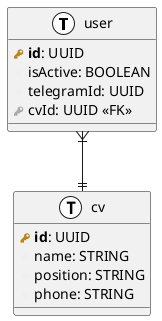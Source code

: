  @startuml
!define primary_key(x) <b><color:#b8861b><&key></color> x</b>
!define foreign_key(x) <color:#aaaaaa><&key></color> x
!define column(x) <color:#efefef><&media-record></color> x
!define table(x) entity x << (T, white) >>
table( user ) {
  primary_key( id ): UUID
  column( isActive ): BOOLEAN
  column( telegramId ): UUID
  foreign_key( cvId ): UUID <<FK>>
}
table( cv ) {
  primary_key( id ): UUID
  column( name ): STRING
  column( position ): STRING
  column( phone ): STRING
}
user }|--|| cv
@enduml
